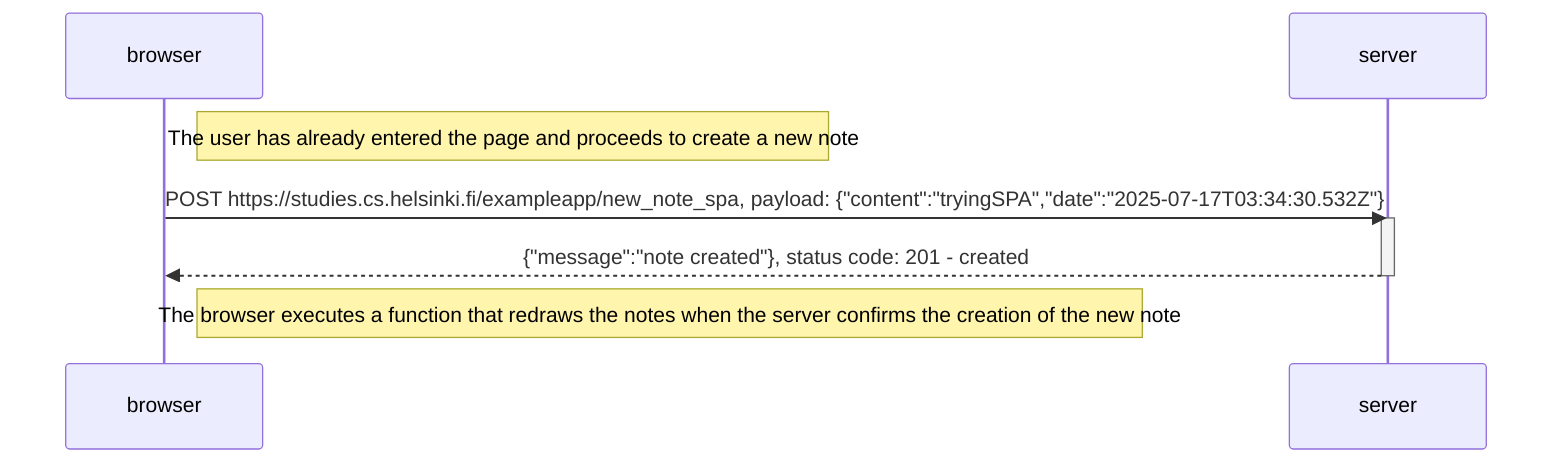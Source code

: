 sequenceDiagram
    participant browser
    participant server

    Note right of browser: The user has already entered the page and proceeds to create a new note

    browser->>server: POST https://studies.cs.helsinki.fi/exampleapp/new_note_spa, payload: {"content":"tryingSPA","date":"2025-07-17T03:34:30.532Z"}
    activate server
    server-->>browser: {"message":"note created"}, status code: 201 - created
    deactivate server

    Note right of browser: The browser executes a function that redraws the notes when the server confirms the creation of the new note